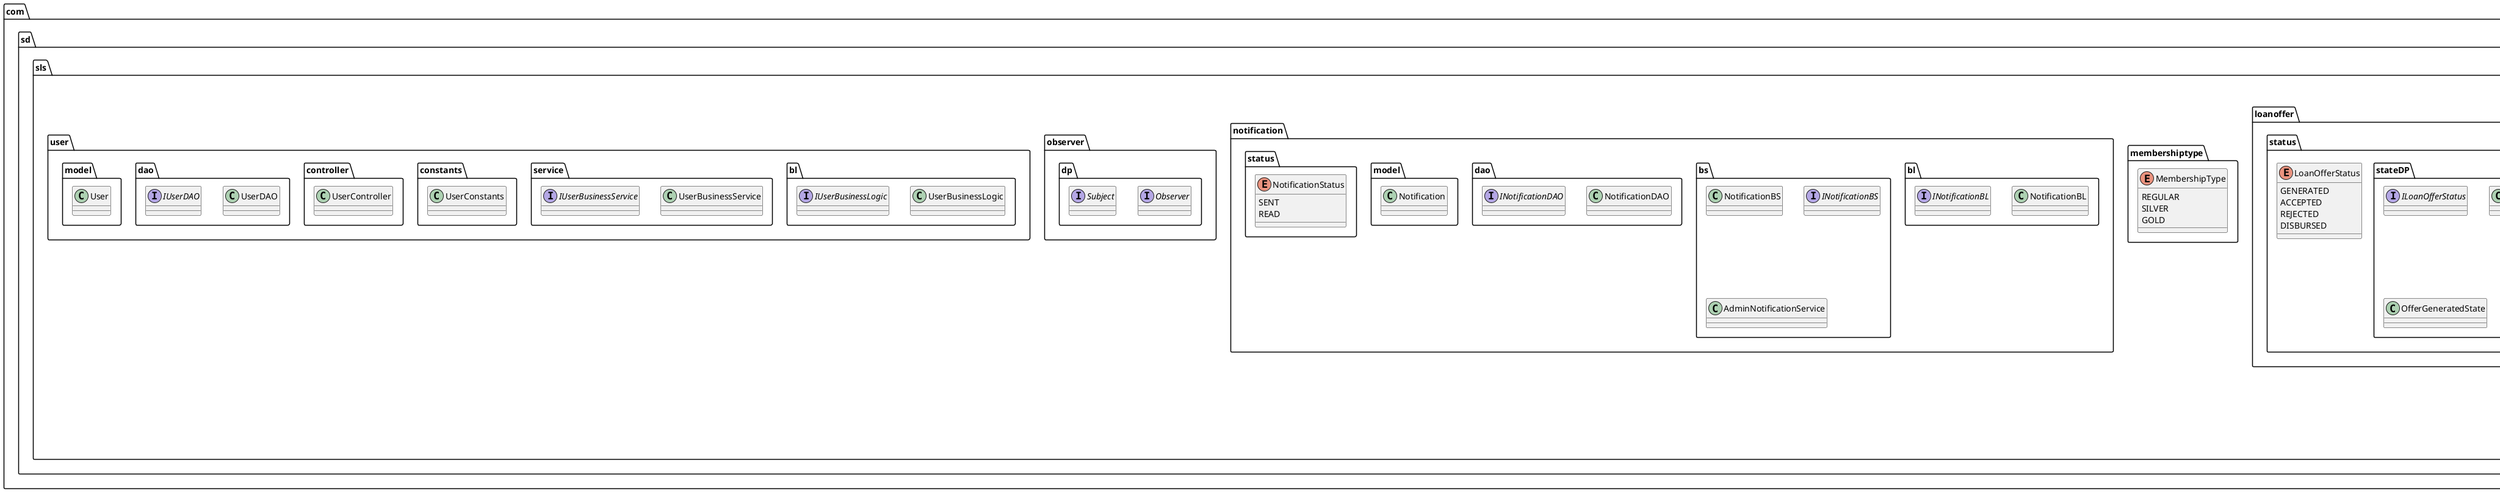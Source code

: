 https://

@startuml
top to bottom direction
package "com.sd.sls" {
    package "applicant" {
        package "bl" {
            class ApplicantBL
            interface IApplicantBL
        }
        package "bs" {
            class ApplicantBS
            interface IApplicantBS
        }
        package "constants" {
            class ApplicantConstants
        }
        package "controller" {
            class ApplicantController
        }
        package "dao" {
            class ApplicantDAO
            interface IApplicantDAO
        }
        package "model" {
            class Applicant
        }
    }

    package "bankrepresentative" {
        package "bl" {
            class BankRepresentativeBL
            interface IBankRepresentativeBL
        }
        package "bs" {
            class BankRepresentativeBS
            interface IBankRepresentativeBS
        }
        package "constants" {
            class BankRepresentativeConstants
        }
        package "controller" {
            class BankRepresentativeController
        }
        package "dao" {
            class BankRepresentativeDAO
            interface IBankRepresentativeDAO
        }
        package "model" {
            class BankRepresentative
        }
    }

    package "bankadmin" {
        package "bl" {
            class BankAdminBL
            interface IBankAdminBL
        }
        package "bs" {
            class BankAdminBS
            interface IBankAdminBS
        }
        package "constants" {
            class BankAdminConstants
        }
        package "controller" {
            class BankAdminController
        }
        package "dao" {
            class BankAdminDAO
            interface IBankAdminDAO
        }
        package "model" {
            class BankAdmin
        }
    }

    package "command" {
        package "dp" {
            class BusinessGuarantorReviewCommand
            interface GuarantorReviewCommand
            class SalariedGuarantorReviewCommand
        }
        package "factory" {
            package "dp" {
                class GuarantorReviewCommandFactory
            }
        }
    }

    package "config" {
       class SecurityConfig
    }

    package "constants" {
        class ISQLStatements
    }

    package "externaldb" {
        package "dao" {
            class ExternalDbDAO
            interface IExternalDbDAO
        }
        package "model" {
            class ExternalDb
        }
    }

    package "guarantor" {
        package "constants" {
            class GuarantorConstants
        }
        package "dao" {
            class GuarantorDAO
            interface IGuarantorDAO
        }
        package "model" {
            class Guarantor
        }
    }

    package "interceptor" {
        package "dp" {
            class Context
            interface Interceptor
            class InterceptorConfig
            class InterceptorDispatcher
            class InterceptorFramework
            class LoggingInterceptor
        }
    }

    package "loanapplication" {
        package "bl" {
            class LoanApplicationBL
            interface ILoanApplicationBL
        }
        package "bs" {
            class LoanApplicationBS
            interface ILoanApplicationBS
        }
        package "constants" {
            class LoanApplicationConstants
        }
        package "controller" {
            class LoanApplicationController
        }
        package "dao" {
            class LoanApplicationDAO
            interface ILoanApplicationDAO
        }
        package "factory" {
            class ApplicationStatusFactory
        }
        package "model" {
            class LoanApplication
        }
        package "status" {
            package "context" {
                class ApplicationStatusContext
            }
            package "state" {
                class "ApprovedState"
                class "DisbursedState"
                class "DraftState"
                interface "IApplicationStatusState"
                class "RejectedState"
                class "SanctionedState"
                class "SubmittedState"
                class "UnderReviewState"
                class "WithdrawState"
            }
            enum "ApplicationStatus" {
                DRAFT
                SUBMITTED
                UNDER_REVIEW
                APPROVED
                REJECTED
                WITHDRAWN
                SANCTIONED
                DISBURSED
            }
        }
    }

    package "loanoffer" {
        package "bl" {
            class LoanOfferBL
            interface ILoanOfferBL
        }
        package "bs" {
            class LoanOfferBS
            interface ILoanOfferBS
        }
        package "constants" {
            class LoanOfferConstants
        }
        package "controller" {
            class LoanOfferController
        }
        package "dao" {
            class LoanOfferDAO
        }
        package "factory"{
            class LoanOfferStatusFactory
            class InterestRateFactory
        }
        package "model" {
            class LoanOffer
        }
        package "decorator" {
            class GoldMemberShipDecorator
            interface IInterestRate
            class InterestRateDecorator
            class NormalInterestRate
            class SilverMemberShipDecorator
        }

        package "status" {
            package "context" {
                class LoanOfferStatusContext
            }
            package "stateDP" {
                interface ILoanOfferStatus
                class OfferAcceptedState
                class OfferDisbursedState
                class OfferGeneratedState
                class OfferRejectedState
            }
            enum LoanOfferStatus {
                GENERATED
                ACCEPTED
                REJECTED
                DISBURSED
            }
        }
    }

    package "membershiptype" {
        enum MembershipType {
            REGULAR
            SILVER
            GOLD
        }
    }

    package "notification" {
        package "bl" {
            class NotificationBL
            interface INotificationBL
        }
        package "bs" {
            class NotificationBS
            interface INotificationBS
            class AdminNotificationService
        }
        package "dao" {
            class NotificationDAO
            interface INotificationDAO
        }
        package "model" {
            class Notification
        }
        package "status" {
            enum NotificationStatus {
                SENT
                READ
            }
        }
    }
    package "observer" {
        package "dp" {
            interface Observer
            interface Subject
        }
    }

    package "user" {
        package "bl" {
            class UserBusinessLogic
            interface IUserBusinessLogic
        }
        package "service" {
            class UserBusinessService
            interface IUserBusinessService
        }
        package "constants" {
            class UserConstants
        }
        package "controller" {
            class UserController
        }
        package "dao" {
            class "UserDAO"
            interface "IUserDAO"
        }
        package "model" {
            class User
        }
    }
}
@enduml